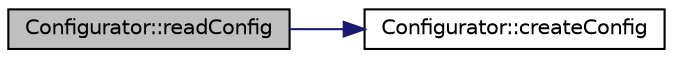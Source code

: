 digraph "Configurator::readConfig"
{
  edge [fontname="Helvetica",fontsize="10",labelfontname="Helvetica",labelfontsize="10"];
  node [fontname="Helvetica",fontsize="10",shape=record];
  rankdir="LR";
  Node15 [label="Configurator::readConfig",height=0.2,width=0.4,color="black", fillcolor="grey75", style="filled", fontcolor="black"];
  Node15 -> Node16 [color="midnightblue",fontsize="10",style="solid"];
  Node16 [label="Configurator::createConfig",height=0.2,width=0.4,color="black", fillcolor="white", style="filled",URL="$class_configurator.html#a6afc1da57117b7b9bad4dfefe98e8d63"];
}
